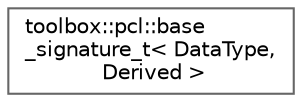 digraph "Graphical Class Hierarchy"
{
 // LATEX_PDF_SIZE
  bgcolor="transparent";
  edge [fontname=Helvetica,fontsize=10,labelfontname=Helvetica,labelfontsize=10];
  node [fontname=Helvetica,fontsize=10,shape=box,height=0.2,width=0.4];
  rankdir="LR";
  Node0 [id="Node000000",label="toolbox::pcl::base\l_signature_t\< DataType,\l Derived \>",height=0.2,width=0.4,color="grey40", fillcolor="white", style="filled",URL="$structtoolbox_1_1pcl_1_1base__signature__t.html",tooltip=" "];
}
